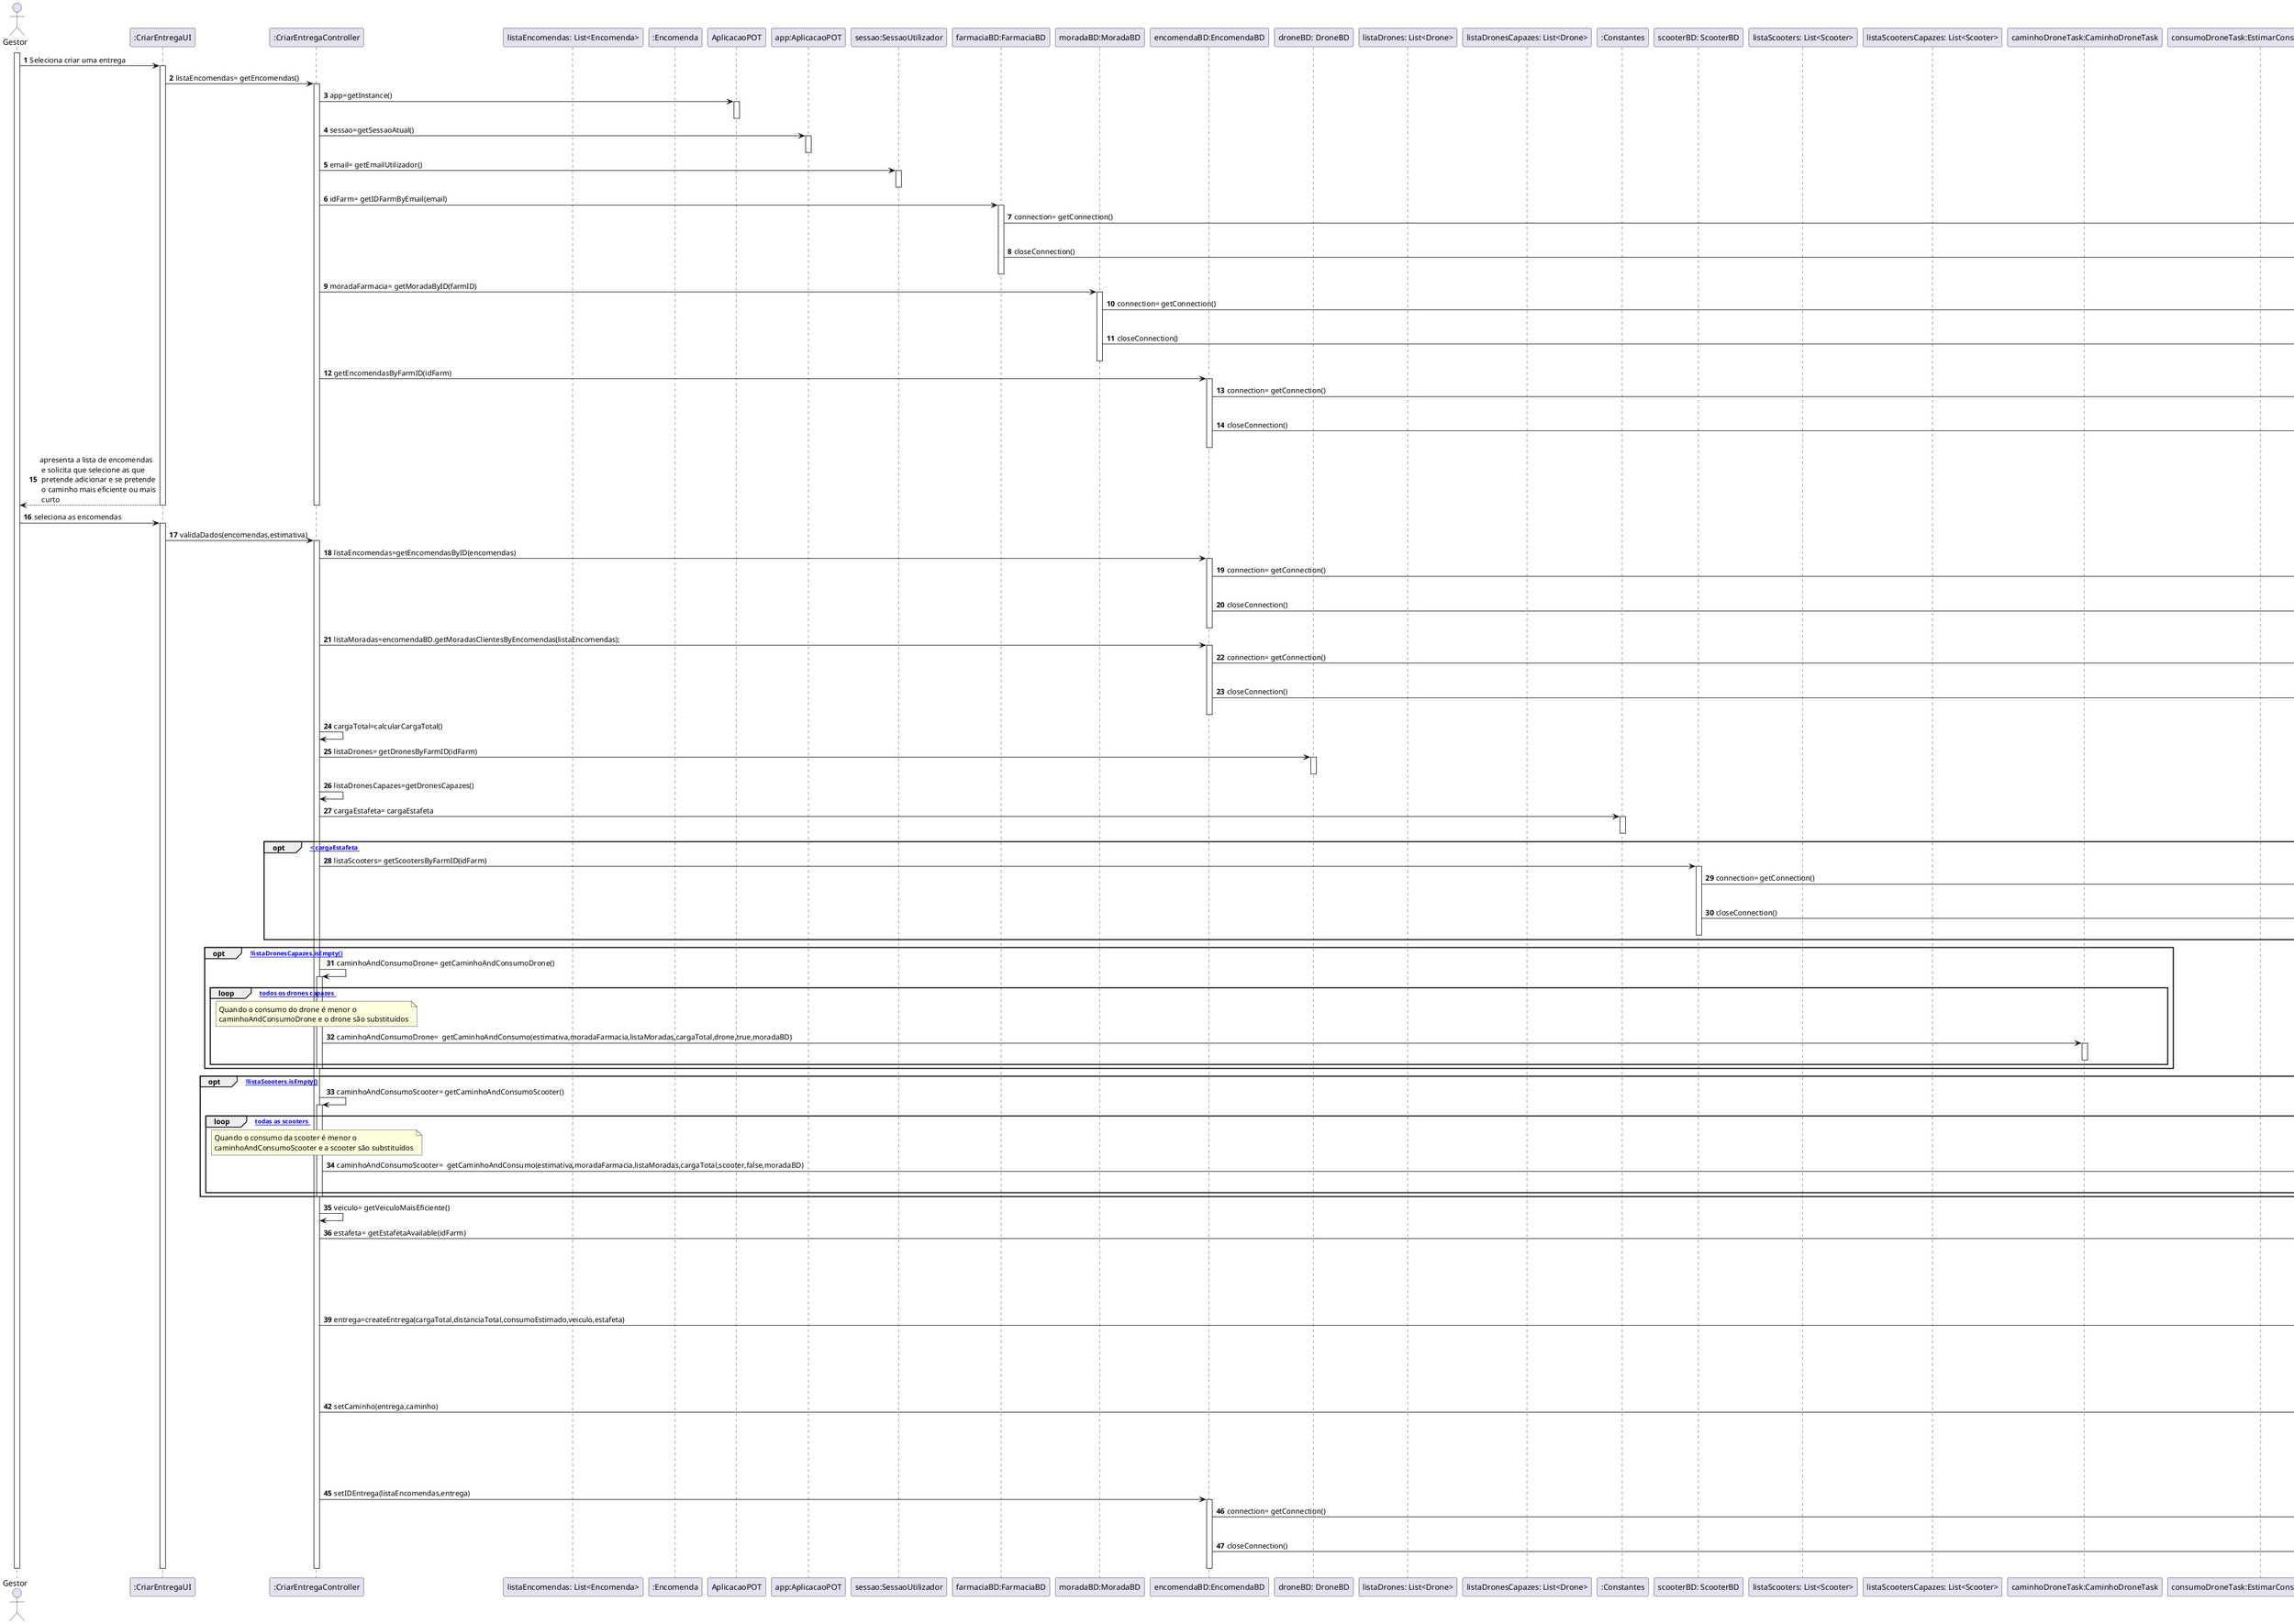 @startuml
autonumber

actor "Gestor" as GEST
participant ":CriarEntregaUI" as UI
participant ":CriarEntregaController" as CTRL
participant "listaEncomendas: List<Encomenda>"
participant ":Encomenda"
participant "AplicacaoPOT" as APLICACAOPOT
participant "app:AplicacaoPOT" as APP
participant "sessao:SessaoUtilizador" as SESSAO
participant "farmaciaBD:FarmaciaBD" as FARMBD
participant "moradaBD:MoradaBD" as MORBD
participant "encomendaBD:EncomendaBD" as ENCBD
participant "droneBD: DroneBD" as DRONEBD
participant "listaDrones: List<Drone>"
participant "listaDronesCapazes: List<Drone>"
participant ":Constantes" as CONST
participant "scooterBD: ScooterBD" as SCOOTBD
participant "listaScooters: List<Scooter>"
participant "listaScootersCapazes: List<Scooter>"
participant "caminhoDroneTask:CaminhoDroneTask" as DRONECAM
participant "consumoDroneTask:EstimarConsumoDroneTask" as DRONECONS
participant "caminhoAndConsumoDrone: Pair<List<Morada>, double[]>" as CAMANDCONSDRONE
participant "caminhoController:CaminhoController" as SCOOTCAM
participant "consumoScooterTask:EstimarConsumoTask" as SCOOTCONS
participant "caminhoAndConsumoScooter: Pair<List<Morada>, double[]>" as CAMANDCONS
participant "estafetaBD: EstafetaBD" as ESTAFETABD
participant "entregaBD: EntregaBD" as ENTREGABD
participant "BaseDados" as BD

activate GEST
GEST-> UI: Seleciona criar uma entrega
activate UI
UI-> CTRL:listaEncomendas= getEncomendas()
activate CTRL
CTRL->APLICACAOPOT: app=getInstance()
activate APLICACAOPOT
deactivate APLICACAOPOT
CTRL -> APP: sessao=getSessaoAtual()
activate APP
deactivate APP
CTRL -> SESSAO: email= getEmailUtilizador()
activate SESSAO
deactivate SESSAO
CTRL->FARMBD: idFarm= getIDFarmByEmail(email)
activate FARMBD
FARMBD->BD: connection= getConnection()
activate BD
deactivate BD
FARMBD->BD: closeConnection()
activate BD
deactivate BD
deactivate FARMBD
CTRL->MORBD:moradaFarmacia= getMoradaByID(farmID)
activate MORBD
MORBD->BD: connection= getConnection()
activate BD
deactivate BD
MORBD->BD: closeConnection()
activate BD
deactivate BD
deactivate MORBD
CTRL ->ENCBD: getEncomendasByFarmID(idFarm)
activate ENCBD
ENCBD->BD: connection= getConnection()
activate BD
deactivate BD
ENCBD->BD: closeConnection()
activate BD
deactivate BD
deactivate ENCBD

UI--> GEST : apresenta a lista de encomendas \n e solicita que selecione as que \n pretende adicionar e se pretende\n o caminho mais eficiente ou mais\n curto
deactivate CTRL
deactivate UI
GEST -> UI: seleciona as encomendas
activate UI

UI -> CTRL: validaDados(encomendas,estimativa)
activate CTRL
CTRL -> ENCBD: listaEncomendas=getEncomendasByID(encomendas)
activate ENCBD
ENCBD->BD: connection= getConnection()
activate BD
deactivate BD
ENCBD->BD: closeConnection()
activate BD
deactivate BD
deactivate ENCBD

CTRL-> ENCBD: listaMoradas=encomendaBD.getMoradasClientesByEncomendas(listaEncomendas);
activate ENCBD
ENCBD->BD: connection= getConnection()
activate BD
deactivate BD
ENCBD->BD: closeConnection()
activate BD
deactivate BD
deactivate ENCBD
CTRL-> CTRL: cargaTotal=calcularCargaTotal()

CTRL -> DRONEBD: listaDrones= getDronesByFarmID(idFarm)
activate DRONEBD
deactivate DRONEBD
CTRL-> CTRL: listaDronesCapazes=getDronesCapazes()
CTRL-> CONST: cargaEstafeta= cargaEstafeta
activate CONST
deactivate CONST
opt [ cargaTotal < cargaEstafeta ]

CTRL -> SCOOTBD: listaScooters= getScootersByFarmID(idFarm)
activate SCOOTBD
SCOOTBD->BD: connection= getConnection()
activate BD
deactivate BD
SCOOTBD->BD: closeConnection()
activate BD
deactivate BD
deactivate SCOOTBD
end opt

opt [ !listaDronesCapazes.isEmpty() ]
CTRL-> CTRL: caminhoAndConsumoDrone= getCaminhoAndConsumoDrone()
activate CTRL
loop [ para todos os drones capazes ]
note over CTRL
Quando o consumo do drone é menor o
caminhoAndConsumoDrone e o drone são substituídos
end note
CTRL-> DRONECAM: caminhoAndConsumoDrone=  getCaminhoAndConsumo(estimativa,moradaFarmacia,listaMoradas,cargaTotal,drone,true,moradaBD)
activate DRONECAM
deactivate DRONECAM
end loop
deactivate CTRL
end opt


opt [ !listaScooters.isEmpty() ]
CTRL-> CTRL: caminhoAndConsumoScooter= getCaminhoAndConsumoScooter()
activate CTRL
loop [ para todas as scooters ]
note over CTRL
Quando o consumo da scooter é menor o
caminhoAndConsumoScooter e a scooter são substituídos
end note
CTRL-> SCOOTCAM: caminhoAndConsumoScooter=  getCaminhoAndConsumo(estimativa,moradaFarmacia,listaMoradas,cargaTotal,scooter,false,moradaBD)

activate SCOOTCAM
deactivate SCOOTCAM
end loop
deactivate CTRL
end opt

CTRL-> CTRL : veiculo= getVeiculoMaisEficiente()

CTRL-> ESTAFETABD : estafeta= getEstafetaAvailable(idFarm)
activate ESTAFETABD
ESTAFETABD->BD: connection= getConnection()
activate BD
deactivate BD
ESTAFETABD->BD: closeConnection()
activate BD
deactivate BD
deactivate ESTAFETABD

CTRL -> ENTREGABD : entrega=createEntrega(cargaTotal,distanciaTotal,consumoEstimado,veiculo,estafeta)
activate ENTREGABD
ENTREGABD->BD: connection= getConnection()
activate BD
deactivate BD
ENTREGABD->BD: closeConnection()
activate BD
deactivate BD
deactivate ENTREGABD

CTRL -> ENTREGABD : setCaminho(entrega,caminho)
activate ENTREGABD
ENTREGABD->BD: connection= getConnection()
activate BD
deactivate BD
ENTREGABD->BD: closeConnection()
activate BD
deactivate BD
deactivate ENTREGABD

CTRL -> ENCBD : setIDEntrega(listaEncomendas,entrega)
activate ENCBD
ENCBD->BD: connection= getConnection()
activate BD
deactivate BD
ENCBD->BD: closeConnection()
activate BD
deactivate BD
deactivate ENCBD

deactivate CTRL
deactivate UI
deactivate GEST



@enduml